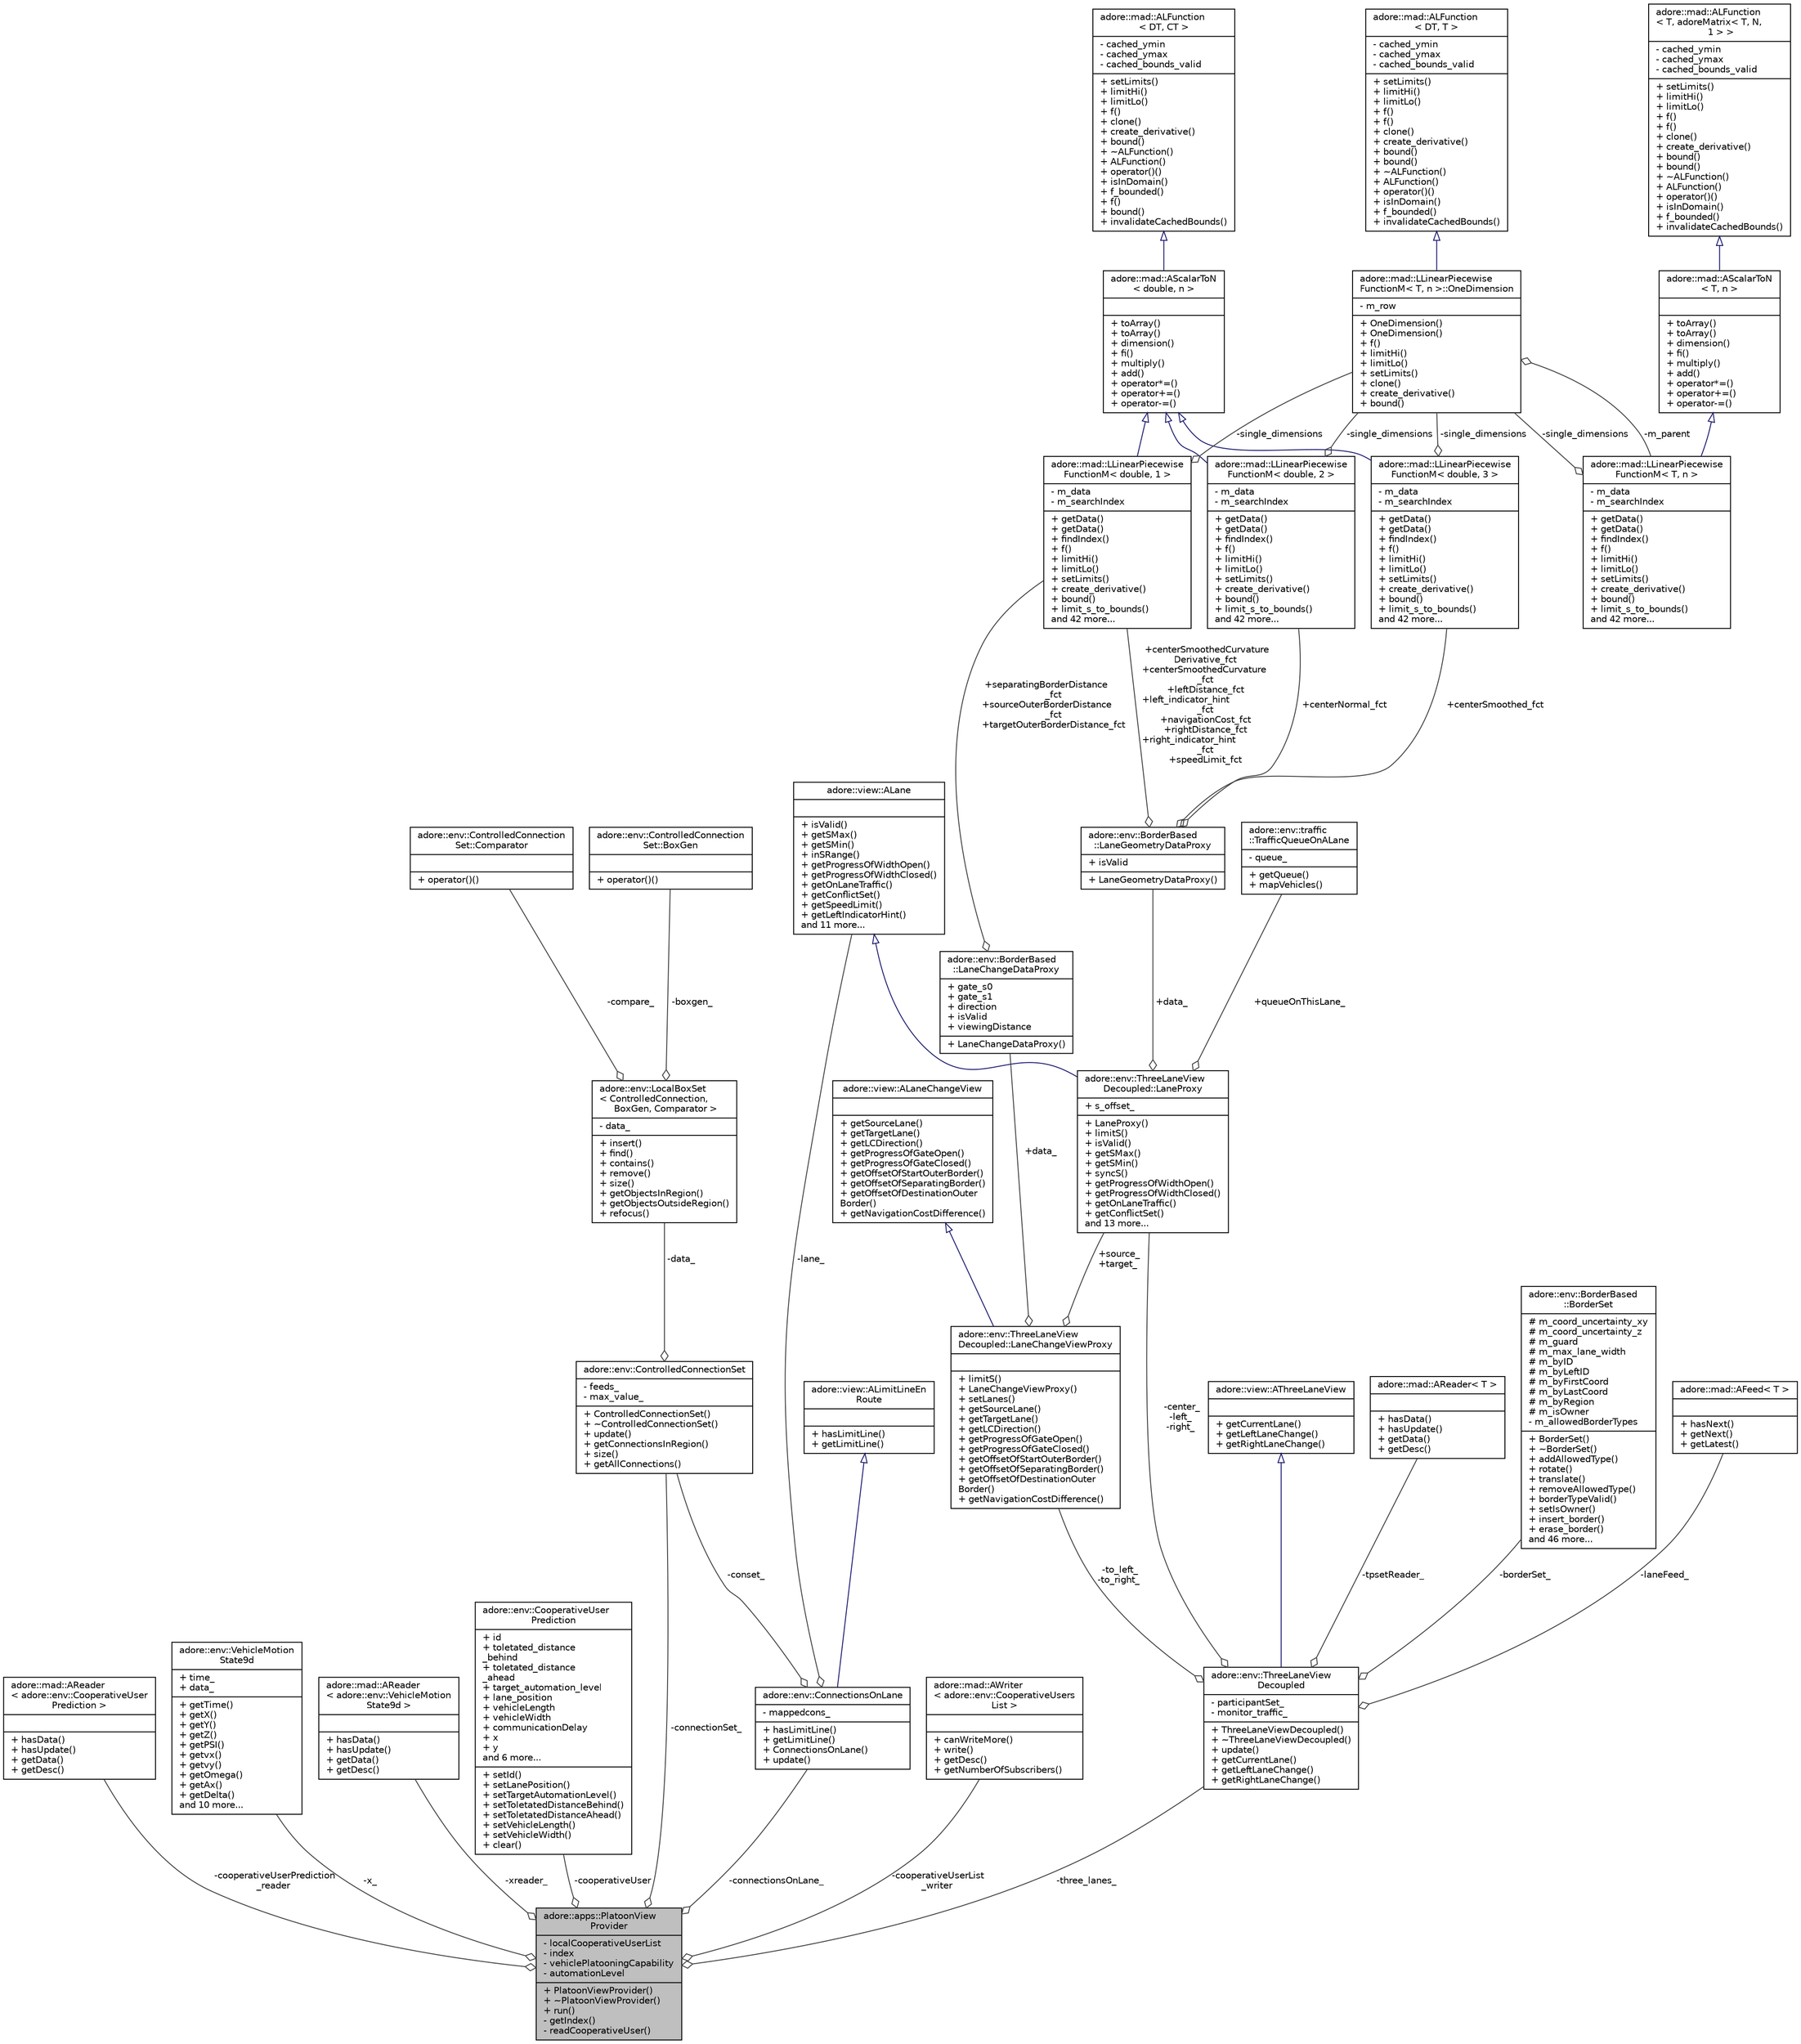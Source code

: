 digraph "adore::apps::PlatoonViewProvider"
{
 // LATEX_PDF_SIZE
  edge [fontname="Helvetica",fontsize="10",labelfontname="Helvetica",labelfontsize="10"];
  node [fontname="Helvetica",fontsize="10",shape=record];
  Node1 [label="{adore::apps::PlatoonView\lProvider\n|- localCooperativeUserList\l- index\l- vehiclePlatooningCapability\l- automationLevel\l|+ PlatoonViewProvider()\l+ ~PlatoonViewProvider()\l+ run()\l- getIndex()\l- readCooperativeUser()\l}",height=0.2,width=0.4,color="black", fillcolor="grey75", style="filled", fontcolor="black",tooltip=" "];
  Node2 -> Node1 [color="grey25",fontsize="10",style="solid",label=" -cooperativeUserPrediction\l_reader" ,arrowhead="odiamond",fontname="Helvetica"];
  Node2 [label="{adore::mad::AReader\l\< adore::env::CooperativeUser\lPrediction \>\n||+ hasData()\l+ hasUpdate()\l+ getData()\l+ getDesc()\l}",height=0.2,width=0.4,color="black", fillcolor="white", style="filled",URL="$classadore_1_1mad_1_1AReader.html",tooltip=" "];
  Node3 -> Node1 [color="grey25",fontsize="10",style="solid",label=" -x_" ,arrowhead="odiamond",fontname="Helvetica"];
  Node3 [label="{adore::env::VehicleMotion\lState9d\n|+ time_\l+ data_\l|+ getTime()\l+ getX()\l+ getY()\l+ getZ()\l+ getPSI()\l+ getvx()\l+ getvy()\l+ getOmega()\l+ getAx()\l+ getDelta()\land 10 more...\l}",height=0.2,width=0.4,color="black", fillcolor="white", style="filled",URL="$structadore_1_1env_1_1VehicleMotionState9d.html",tooltip="This struct holds the motion state of the vehicle in 9d."];
  Node4 -> Node1 [color="grey25",fontsize="10",style="solid",label=" -xreader_" ,arrowhead="odiamond",fontname="Helvetica"];
  Node4 [label="{adore::mad::AReader\l\< adore::env::VehicleMotion\lState9d \>\n||+ hasData()\l+ hasUpdate()\l+ getData()\l+ getDesc()\l}",height=0.2,width=0.4,color="black", fillcolor="white", style="filled",URL="$classadore_1_1mad_1_1AReader.html",tooltip=" "];
  Node5 -> Node1 [color="grey25",fontsize="10",style="solid",label=" -cooperativeUser" ,arrowhead="odiamond",fontname="Helvetica"];
  Node5 [label="{adore::env::CooperativeUser\lPrediction\n|+ id\l+ toletated_distance\l_behind\l+ toletated_distance\l_ahead\l+ target_automation_level\l+ lane_position\l+ vehicleLength\l+ vehicleWidth\l+ communicationDelay\l+ x\l+ y\land 6 more...\l|+ setId()\l+ setLanePosition()\l+ setTargetAutomationLevel()\l+ setToletatedDistanceBehind()\l+ setToletatedDistanceAhead()\l+ setVehicleLength()\l+ setVehicleWidth()\l+ clear()\l}",height=0.2,width=0.4,color="black", fillcolor="white", style="filled",URL="$structadore_1_1env_1_1CooperativeUserPrediction.html",tooltip=" "];
  Node6 -> Node1 [color="grey25",fontsize="10",style="solid",label=" -connectionsOnLane_" ,arrowhead="odiamond",fontname="Helvetica"];
  Node6 [label="{adore::env::ConnectionsOnLane\n|- mappedcons_\l|+ hasLimitLine()\l+ getLimitLine()\l+ ConnectionsOnLane()\l+ update()\l}",height=0.2,width=0.4,color="black", fillcolor="white", style="filled",URL="$classadore_1_1env_1_1ConnectionsOnLane.html",tooltip=" "];
  Node7 -> Node6 [dir="back",color="midnightblue",fontsize="10",style="solid",arrowtail="onormal",fontname="Helvetica"];
  Node7 [label="{adore::view::ALimitLineEn\lRoute\n||+ hasLimitLine()\l+ getLimitLine()\l}",height=0.2,width=0.4,color="black", fillcolor="white", style="filled",URL="$classadore_1_1view_1_1ALimitLineEnRoute.html",tooltip=" "];
  Node8 -> Node6 [color="grey25",fontsize="10",style="solid",label=" -lane_" ,arrowhead="odiamond",fontname="Helvetica"];
  Node8 [label="{adore::view::ALane\n||+ isValid()\l+ getSMax()\l+ getSMin()\l+ inSRange()\l+ getProgressOfWidthOpen()\l+ getProgressOfWidthClosed()\l+ getOnLaneTraffic()\l+ getConflictSet()\l+ getSpeedLimit()\l+ getLeftIndicatorHint()\land 11 more...\l}",height=0.2,width=0.4,color="black", fillcolor="white", style="filled",URL="$classadore_1_1view_1_1ALane.html",tooltip=" "];
  Node9 -> Node6 [color="grey25",fontsize="10",style="solid",label=" -conset_" ,arrowhead="odiamond",fontname="Helvetica"];
  Node9 [label="{adore::env::ControlledConnectionSet\n|- feeds_\l- max_value_\l|+ ControlledConnectionSet()\l+ ~ControlledConnectionSet()\l+ update()\l+ getConnectionsInRegion()\l+ size()\l+ getAllConnections()\l}",height=0.2,width=0.4,color="black", fillcolor="white", style="filled",URL="$classadore_1_1env_1_1ControlledConnectionSet.html",tooltip=" "];
  Node10 -> Node9 [color="grey25",fontsize="10",style="solid",label=" -data_" ,arrowhead="odiamond",fontname="Helvetica"];
  Node10 [label="{adore::env::LocalBoxSet\l\< ControlledConnection,\l BoxGen, Comparator \>\n|- data_\l|+ insert()\l+ find()\l+ contains()\l+ remove()\l+ size()\l+ getObjectsInRegion()\l+ getObjectsOutsideRegion()\l+ refocus()\l}",height=0.2,width=0.4,color="black", fillcolor="white", style="filled",URL="$classadore_1_1env_1_1LocalBoxSet.html",tooltip=" "];
  Node11 -> Node10 [color="grey25",fontsize="10",style="solid",label=" -compare_" ,arrowhead="odiamond",fontname="Helvetica"];
  Node11 [label="{adore::env::ControlledConnection\lSet::Comparator\n||+ operator()()\l}",height=0.2,width=0.4,color="black", fillcolor="white", style="filled",URL="$structadore_1_1env_1_1ControlledConnectionSet_1_1Comparator.html",tooltip=" "];
  Node12 -> Node10 [color="grey25",fontsize="10",style="solid",label=" -boxgen_" ,arrowhead="odiamond",fontname="Helvetica"];
  Node12 [label="{adore::env::ControlledConnection\lSet::BoxGen\n||+ operator()()\l}",height=0.2,width=0.4,color="black", fillcolor="white", style="filled",URL="$structadore_1_1env_1_1ControlledConnectionSet_1_1BoxGen.html",tooltip=" "];
  Node13 -> Node1 [color="grey25",fontsize="10",style="solid",label=" -cooperativeUserList\l_writer" ,arrowhead="odiamond",fontname="Helvetica"];
  Node13 [label="{adore::mad::AWriter\l\< adore::env::CooperativeUsers\lList \>\n||+ canWriteMore()\l+ write()\l+ getDesc()\l+ getNumberOfSubscribers()\l}",height=0.2,width=0.4,color="black", fillcolor="white", style="filled",URL="$classadore_1_1mad_1_1AWriter.html",tooltip=" "];
  Node9 -> Node1 [color="grey25",fontsize="10",style="solid",label=" -connectionSet_" ,arrowhead="odiamond",fontname="Helvetica"];
  Node14 -> Node1 [color="grey25",fontsize="10",style="solid",label=" -three_lanes_" ,arrowhead="odiamond",fontname="Helvetica"];
  Node14 [label="{adore::env::ThreeLaneView\lDecoupled\n|- participantSet_\l- monitor_traffic_\l|+ ThreeLaneViewDecoupled()\l+ ~ThreeLaneViewDecoupled()\l+ update()\l+ getCurrentLane()\l+ getLeftLaneChange()\l+ getRightLaneChange()\l}",height=0.2,width=0.4,color="black", fillcolor="white", style="filled",URL="$classadore_1_1env_1_1ThreeLaneViewDecoupled.html",tooltip=" "];
  Node15 -> Node14 [dir="back",color="midnightblue",fontsize="10",style="solid",arrowtail="onormal",fontname="Helvetica"];
  Node15 [label="{adore::view::AThreeLaneView\n||+ getCurrentLane()\l+ getLeftLaneChange()\l+ getRightLaneChange()\l}",height=0.2,width=0.4,color="black", fillcolor="white", style="filled",URL="$classadore_1_1view_1_1AThreeLaneView.html",tooltip=" "];
  Node16 -> Node14 [color="grey25",fontsize="10",style="solid",label=" -tpsetReader_" ,arrowhead="odiamond",fontname="Helvetica"];
  Node16 [label="{adore::mad::AReader\< T \>\n||+ hasData()\l+ hasUpdate()\l+ getData()\l+ getDesc()\l}",height=0.2,width=0.4,color="black", fillcolor="white", style="filled",URL="$classadore_1_1mad_1_1AReader.html",tooltip=" "];
  Node17 -> Node14 [color="grey25",fontsize="10",style="solid",label=" -borderSet_" ,arrowhead="odiamond",fontname="Helvetica"];
  Node17 [label="{adore::env::BorderBased\l::BorderSet\n|# m_coord_uncertainty_xy\l# m_coord_uncertainty_z\l# m_guard\l# m_max_lane_width\l# m_byID\l# m_byLeftID\l# m_byFirstCoord\l# m_byLastCoord\l# m_byRegion\l# m_isOwner\l- m_allowedBorderTypes\l|+ BorderSet()\l+ ~BorderSet()\l+ addAllowedType()\l+ rotate()\l+ translate()\l+ removeAllowedType()\l+ borderTypeValid()\l+ setIsOwner()\l+ insert_border()\l+ erase_border()\land 46 more...\l}",height=0.2,width=0.4,color="black", fillcolor="white", style="filled",URL="$classadore_1_1env_1_1BorderBased_1_1BorderSet.html",tooltip="efficiently store borders in boost R-tree"];
  Node18 -> Node14 [color="grey25",fontsize="10",style="solid",label=" -laneFeed_" ,arrowhead="odiamond",fontname="Helvetica"];
  Node18 [label="{adore::mad::AFeed\< T \>\n||+ hasNext()\l+ getNext()\l+ getLatest()\l}",height=0.2,width=0.4,color="black", fillcolor="white", style="filled",URL="$classadore_1_1mad_1_1AFeed.html",tooltip=" "];
  Node19 -> Node14 [color="grey25",fontsize="10",style="solid",label=" -to_left_\n-to_right_" ,arrowhead="odiamond",fontname="Helvetica"];
  Node19 [label="{adore::env::ThreeLaneView\lDecoupled::LaneChangeViewProxy\n||+ limitS()\l+ LaneChangeViewProxy()\l+ setLanes()\l+ getSourceLane()\l+ getTargetLane()\l+ getLCDirection()\l+ getProgressOfGateOpen()\l+ getProgressOfGateClosed()\l+ getOffsetOfStartOuterBorder()\l+ getOffsetOfSeparatingBorder()\l+ getOffsetOfDestinationOuter\lBorder()\l+ getNavigationCostDifference()\l}",height=0.2,width=0.4,color="black", fillcolor="white", style="filled",URL="$classadore_1_1env_1_1ThreeLaneViewDecoupled_1_1LaneChangeViewProxy.html",tooltip=" "];
  Node20 -> Node19 [dir="back",color="midnightblue",fontsize="10",style="solid",arrowtail="onormal",fontname="Helvetica"];
  Node20 [label="{adore::view::ALaneChangeView\n||+ getSourceLane()\l+ getTargetLane()\l+ getLCDirection()\l+ getProgressOfGateOpen()\l+ getProgressOfGateClosed()\l+ getOffsetOfStartOuterBorder()\l+ getOffsetOfSeparatingBorder()\l+ getOffsetOfDestinationOuter\lBorder()\l+ getNavigationCostDifference()\l}",height=0.2,width=0.4,color="black", fillcolor="white", style="filled",URL="$classadore_1_1view_1_1ALaneChangeView.html",tooltip=" "];
  Node21 -> Node19 [color="grey25",fontsize="10",style="solid",label=" +data_" ,arrowhead="odiamond",fontname="Helvetica"];
  Node21 [label="{adore::env::BorderBased\l::LaneChangeDataProxy\n|+ gate_s0\l+ gate_s1\l+ direction\l+ isValid\l+ viewingDistance\l|+ LaneChangeDataProxy()\l}",height=0.2,width=0.4,color="black", fillcolor="white", style="filled",URL="$structadore_1_1env_1_1BorderBased_1_1LaneChangeDataProxy.html",tooltip="simple struct to hole data relevant to lane change geometry"];
  Node22 -> Node21 [color="grey25",fontsize="10",style="solid",label=" +separatingBorderDistance\l_fct\n+sourceOuterBorderDistance\l_fct\n+targetOuterBorderDistance_fct" ,arrowhead="odiamond",fontname="Helvetica"];
  Node22 [label="{adore::mad::LLinearPiecewise\lFunctionM\< double, 1 \>\n|- m_data\l- m_searchIndex\l|+ getData()\l+ getData()\l+ findIndex()\l+ f()\l+ limitHi()\l+ limitLo()\l+ setLimits()\l+ create_derivative()\l+ bound()\l+ limit_s_to_bounds()\land 42 more...\l}",height=0.2,width=0.4,color="black", fillcolor="white", style="filled",URL="$classadore_1_1mad_1_1LLinearPiecewiseFunctionM.html",tooltip=" "];
  Node23 -> Node22 [dir="back",color="midnightblue",fontsize="10",style="solid",arrowtail="onormal",fontname="Helvetica"];
  Node23 [label="{adore::mad::AScalarToN\l\< double, n \>\n||+ toArray()\l+ toArray()\l+ dimension()\l+ fi()\l+ multiply()\l+ add()\l+ operator*=()\l+ operator+=()\l+ operator-=()\l}",height=0.2,width=0.4,color="black", fillcolor="white", style="filled",URL="$classadore_1_1mad_1_1AScalarToN.html",tooltip=" "];
  Node24 -> Node23 [dir="back",color="midnightblue",fontsize="10",style="solid",arrowtail="onormal",fontname="Helvetica"];
  Node24 [label="{adore::mad::ALFunction\l\< DT, CT \>\n|- cached_ymin\l- cached_ymax\l- cached_bounds_valid\l|+ setLimits()\l+ limitHi()\l+ limitLo()\l+ f()\l+ clone()\l+ create_derivative()\l+ bound()\l+ ~ALFunction()\l+ ALFunction()\l+ operator()()\l+ isInDomain()\l+ f_bounded()\l+ f()\l+ bound()\l+ invalidateCachedBounds()\l}",height=0.2,width=0.4,color="black", fillcolor="white", style="filled",URL="$classadore_1_1mad_1_1ALFunction.html",tooltip=" "];
  Node25 -> Node22 [color="grey25",fontsize="10",style="solid",label=" -single_dimensions" ,arrowhead="odiamond",fontname="Helvetica"];
  Node25 [label="{adore::mad::LLinearPiecewise\lFunctionM\< T, n \>::OneDimension\n|- m_row\l|+ OneDimension()\l+ OneDimension()\l+ f()\l+ limitHi()\l+ limitLo()\l+ setLimits()\l+ clone()\l+ create_derivative()\l+ bound()\l}",height=0.2,width=0.4,color="black", fillcolor="white", style="filled",URL="$classadore_1_1mad_1_1LLinearPiecewiseFunctionM_1_1OneDimension.html",tooltip=" "];
  Node26 -> Node25 [dir="back",color="midnightblue",fontsize="10",style="solid",arrowtail="onormal",fontname="Helvetica"];
  Node26 [label="{adore::mad::ALFunction\l\< DT, T \>\n|- cached_ymin\l- cached_ymax\l- cached_bounds_valid\l|+ setLimits()\l+ limitHi()\l+ limitLo()\l+ f()\l+ f()\l+ clone()\l+ create_derivative()\l+ bound()\l+ bound()\l+ ~ALFunction()\l+ ALFunction()\l+ operator()()\l+ isInDomain()\l+ f_bounded()\l+ invalidateCachedBounds()\l}",height=0.2,width=0.4,color="black", fillcolor="white", style="filled",URL="$classadore_1_1mad_1_1ALFunction.html",tooltip=" "];
  Node27 -> Node25 [color="grey25",fontsize="10",style="solid",label=" -m_parent" ,arrowhead="odiamond",fontname="Helvetica"];
  Node27 [label="{adore::mad::LLinearPiecewise\lFunctionM\< T, n \>\n|- m_data\l- m_searchIndex\l|+ getData()\l+ getData()\l+ findIndex()\l+ f()\l+ limitHi()\l+ limitLo()\l+ setLimits()\l+ create_derivative()\l+ bound()\l+ limit_s_to_bounds()\land 42 more...\l}",height=0.2,width=0.4,color="black", fillcolor="white", style="filled",URL="$classadore_1_1mad_1_1LLinearPiecewiseFunctionM.html",tooltip=" "];
  Node28 -> Node27 [dir="back",color="midnightblue",fontsize="10",style="solid",arrowtail="onormal",fontname="Helvetica"];
  Node28 [label="{adore::mad::AScalarToN\l\< T, n \>\n||+ toArray()\l+ toArray()\l+ dimension()\l+ fi()\l+ multiply()\l+ add()\l+ operator*=()\l+ operator+=()\l+ operator-=()\l}",height=0.2,width=0.4,color="black", fillcolor="white", style="filled",URL="$classadore_1_1mad_1_1AScalarToN.html",tooltip=" "];
  Node29 -> Node28 [dir="back",color="midnightblue",fontsize="10",style="solid",arrowtail="onormal",fontname="Helvetica"];
  Node29 [label="{adore::mad::ALFunction\l\< T, adoreMatrix\< T, N,\l 1 \> \>\n|- cached_ymin\l- cached_ymax\l- cached_bounds_valid\l|+ setLimits()\l+ limitHi()\l+ limitLo()\l+ f()\l+ f()\l+ clone()\l+ create_derivative()\l+ bound()\l+ bound()\l+ ~ALFunction()\l+ ALFunction()\l+ operator()()\l+ isInDomain()\l+ f_bounded()\l+ invalidateCachedBounds()\l}",height=0.2,width=0.4,color="black", fillcolor="white", style="filled",URL="$classadore_1_1mad_1_1ALFunction.html",tooltip=" "];
  Node25 -> Node27 [color="grey25",fontsize="10",style="solid",label=" -single_dimensions" ,arrowhead="odiamond",fontname="Helvetica"];
  Node30 -> Node19 [color="grey25",fontsize="10",style="solid",label=" +source_\n+target_" ,arrowhead="odiamond",fontname="Helvetica"];
  Node30 [label="{adore::env::ThreeLaneView\lDecoupled::LaneProxy\n|+ s_offset_\l|+ LaneProxy()\l+ limitS()\l+ isValid()\l+ getSMax()\l+ getSMin()\l+ syncS()\l+ getProgressOfWidthOpen()\l+ getProgressOfWidthClosed()\l+ getOnLaneTraffic()\l+ getConflictSet()\land 13 more...\l}",height=0.2,width=0.4,color="black", fillcolor="white", style="filled",URL="$classadore_1_1env_1_1ThreeLaneViewDecoupled_1_1LaneProxy.html",tooltip=" "];
  Node8 -> Node30 [dir="back",color="midnightblue",fontsize="10",style="solid",arrowtail="onormal",fontname="Helvetica"];
  Node31 -> Node30 [color="grey25",fontsize="10",style="solid",label=" +data_" ,arrowhead="odiamond",fontname="Helvetica"];
  Node31 [label="{adore::env::BorderBased\l::LaneGeometryDataProxy\n|+ isValid\l|+ LaneGeometryDataProxy()\l}",height=0.2,width=0.4,color="black", fillcolor="white", style="filled",URL="$structadore_1_1env_1_1BorderBased_1_1LaneGeometryDataProxy.html",tooltip=" "];
  Node22 -> Node31 [color="grey25",fontsize="10",style="solid",label=" +centerSmoothedCurvature\lDerivative_fct\n+centerSmoothedCurvature\l_fct\n+leftDistance_fct\n+left_indicator_hint\l_fct\n+navigationCost_fct\n+rightDistance_fct\n+right_indicator_hint\l_fct\n+speedLimit_fct" ,arrowhead="odiamond",fontname="Helvetica"];
  Node32 -> Node31 [color="grey25",fontsize="10",style="solid",label=" +centerSmoothed_fct" ,arrowhead="odiamond",fontname="Helvetica"];
  Node32 [label="{adore::mad::LLinearPiecewise\lFunctionM\< double, 3 \>\n|- m_data\l- m_searchIndex\l|+ getData()\l+ getData()\l+ findIndex()\l+ f()\l+ limitHi()\l+ limitLo()\l+ setLimits()\l+ create_derivative()\l+ bound()\l+ limit_s_to_bounds()\land 42 more...\l}",height=0.2,width=0.4,color="black", fillcolor="white", style="filled",URL="$classadore_1_1mad_1_1LLinearPiecewiseFunctionM.html",tooltip=" "];
  Node23 -> Node32 [dir="back",color="midnightblue",fontsize="10",style="solid",arrowtail="onormal",fontname="Helvetica"];
  Node25 -> Node32 [color="grey25",fontsize="10",style="solid",label=" -single_dimensions" ,arrowhead="odiamond",fontname="Helvetica"];
  Node33 -> Node31 [color="grey25",fontsize="10",style="solid",label=" +centerNormal_fct" ,arrowhead="odiamond",fontname="Helvetica"];
  Node33 [label="{adore::mad::LLinearPiecewise\lFunctionM\< double, 2 \>\n|- m_data\l- m_searchIndex\l|+ getData()\l+ getData()\l+ findIndex()\l+ f()\l+ limitHi()\l+ limitLo()\l+ setLimits()\l+ create_derivative()\l+ bound()\l+ limit_s_to_bounds()\land 42 more...\l}",height=0.2,width=0.4,color="black", fillcolor="white", style="filled",URL="$classadore_1_1mad_1_1LLinearPiecewiseFunctionM.html",tooltip=" "];
  Node23 -> Node33 [dir="back",color="midnightblue",fontsize="10",style="solid",arrowtail="onormal",fontname="Helvetica"];
  Node25 -> Node33 [color="grey25",fontsize="10",style="solid",label=" -single_dimensions" ,arrowhead="odiamond",fontname="Helvetica"];
  Node34 -> Node30 [color="grey25",fontsize="10",style="solid",label=" +queueOnThisLane_" ,arrowhead="odiamond",fontname="Helvetica"];
  Node34 [label="{adore::env::traffic\l::TrafficQueueOnALane\n|- queue_\l|+ getQueue()\l+ mapVehicles()\l}",height=0.2,width=0.4,color="black", fillcolor="white", style="filled",URL="$classadore_1_1env_1_1traffic_1_1TrafficQueueOnALane.html",tooltip=" "];
  Node30 -> Node14 [color="grey25",fontsize="10",style="solid",label=" -center_\n-left_\n-right_" ,arrowhead="odiamond",fontname="Helvetica"];
}
